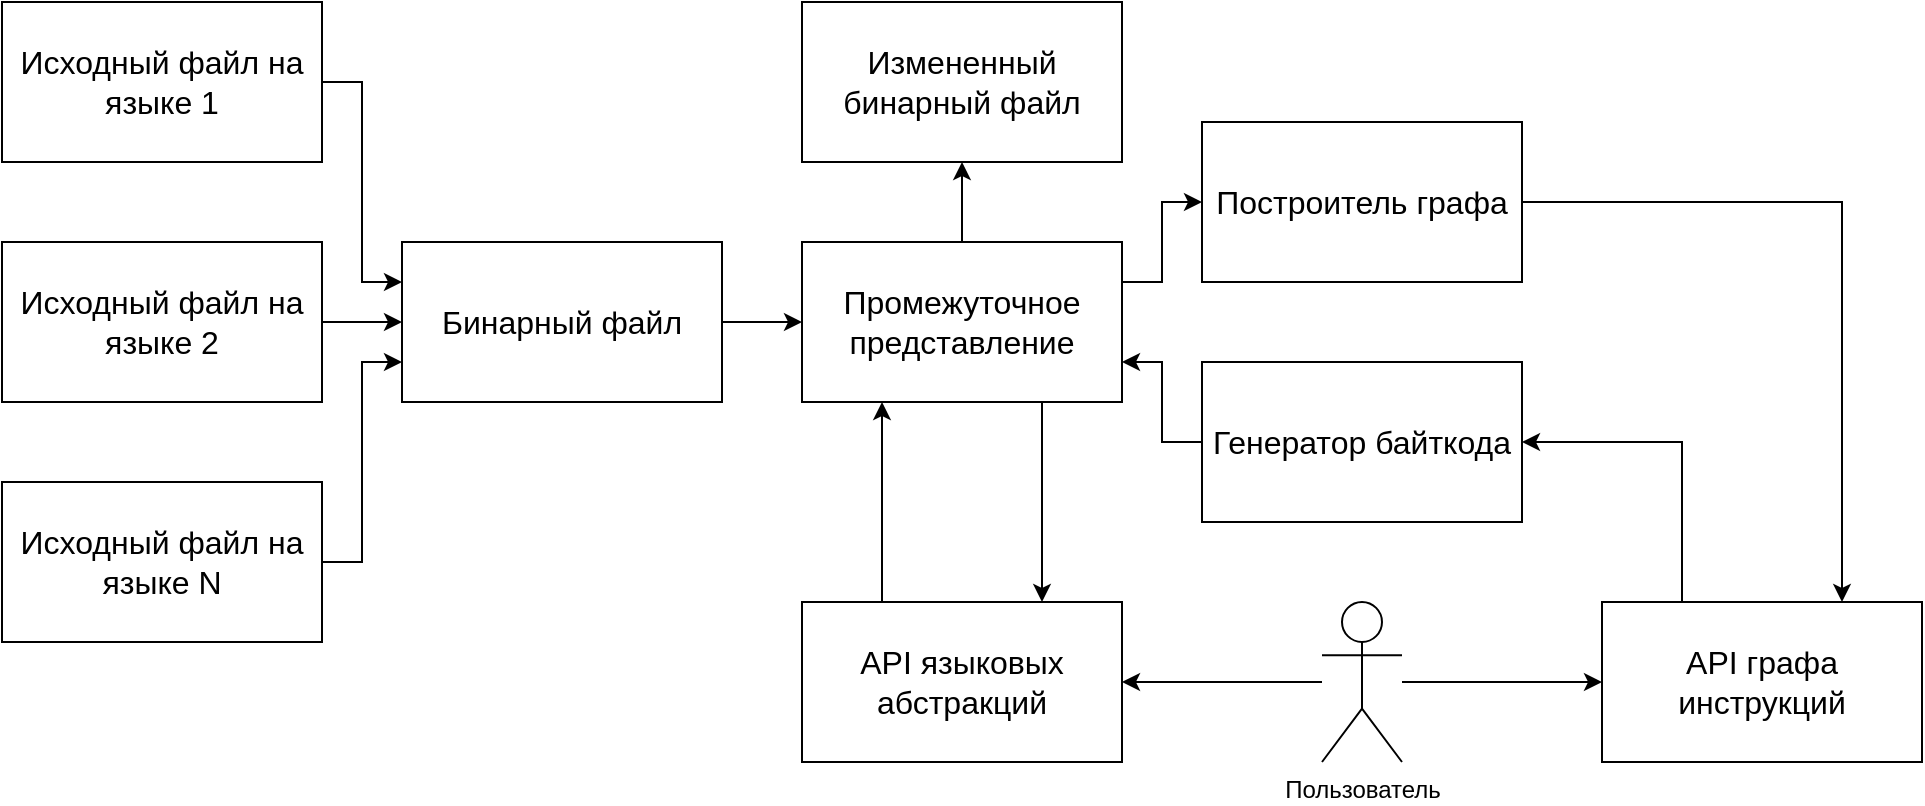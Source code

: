 <mxfile version="24.4.6" type="device">
  <diagram name="Страница — 1" id="7VZPwSxA6XqwchH3p76y">
    <mxGraphModel dx="2261" dy="844" grid="1" gridSize="10" guides="1" tooltips="1" connect="1" arrows="1" fold="1" page="1" pageScale="1" pageWidth="827" pageHeight="1169" math="0" shadow="0">
      <root>
        <mxCell id="0" />
        <mxCell id="1" parent="0" />
        <mxCell id="6Lf-pYscI2B2oA5p4kR5-13" style="edgeStyle=orthogonalEdgeStyle;rounded=0;orthogonalLoop=1;jettySize=auto;html=1;exitX=0.25;exitY=0;exitDx=0;exitDy=0;entryX=0.25;entryY=1;entryDx=0;entryDy=0;" parent="1" source="6Lf-pYscI2B2oA5p4kR5-1" target="6Lf-pYscI2B2oA5p4kR5-4" edge="1">
          <mxGeometry relative="1" as="geometry" />
        </mxCell>
        <mxCell id="6Lf-pYscI2B2oA5p4kR5-1" value="&lt;font style=&quot;font-size: 16px;&quot;&gt;API языковых абстракций&lt;/font&gt;" style="rounded=0;whiteSpace=wrap;html=1;" parent="1" vertex="1">
          <mxGeometry x="320" y="440" width="160" height="80" as="geometry" />
        </mxCell>
        <mxCell id="6Lf-pYscI2B2oA5p4kR5-18" value="" style="edgeStyle=orthogonalEdgeStyle;rounded=0;orthogonalLoop=1;jettySize=auto;html=1;" parent="1" source="6Lf-pYscI2B2oA5p4kR5-2" target="6Lf-pYscI2B2oA5p4kR5-3" edge="1">
          <mxGeometry relative="1" as="geometry" />
        </mxCell>
        <mxCell id="6Lf-pYscI2B2oA5p4kR5-19" value="" style="edgeStyle=orthogonalEdgeStyle;rounded=0;orthogonalLoop=1;jettySize=auto;html=1;" parent="1" source="6Lf-pYscI2B2oA5p4kR5-2" target="6Lf-pYscI2B2oA5p4kR5-1" edge="1">
          <mxGeometry relative="1" as="geometry" />
        </mxCell>
        <mxCell id="6Lf-pYscI2B2oA5p4kR5-2" value="Пользователь" style="shape=umlActor;verticalLabelPosition=bottom;verticalAlign=top;html=1;outlineConnect=0;" parent="1" vertex="1">
          <mxGeometry x="580" y="440" width="40" height="80" as="geometry" />
        </mxCell>
        <mxCell id="6Lf-pYscI2B2oA5p4kR5-20" style="edgeStyle=orthogonalEdgeStyle;rounded=0;orthogonalLoop=1;jettySize=auto;html=1;exitX=0.25;exitY=0;exitDx=0;exitDy=0;entryX=1;entryY=0.5;entryDx=0;entryDy=0;" parent="1" source="6Lf-pYscI2B2oA5p4kR5-3" target="6Lf-pYscI2B2oA5p4kR5-7" edge="1">
          <mxGeometry relative="1" as="geometry" />
        </mxCell>
        <mxCell id="6Lf-pYscI2B2oA5p4kR5-3" value="&lt;font style=&quot;font-size: 16px;&quot;&gt;API графа инструкций&lt;/font&gt;" style="rounded=0;whiteSpace=wrap;html=1;" parent="1" vertex="1">
          <mxGeometry x="720" y="440" width="160" height="80" as="geometry" />
        </mxCell>
        <mxCell id="6Lf-pYscI2B2oA5p4kR5-9" style="edgeStyle=orthogonalEdgeStyle;rounded=0;orthogonalLoop=1;jettySize=auto;html=1;exitX=1;exitY=0.25;exitDx=0;exitDy=0;entryX=0;entryY=0.5;entryDx=0;entryDy=0;" parent="1" source="6Lf-pYscI2B2oA5p4kR5-4" target="6Lf-pYscI2B2oA5p4kR5-8" edge="1">
          <mxGeometry relative="1" as="geometry" />
        </mxCell>
        <mxCell id="6Lf-pYscI2B2oA5p4kR5-14" style="edgeStyle=orthogonalEdgeStyle;rounded=0;orthogonalLoop=1;jettySize=auto;html=1;exitX=0.75;exitY=1;exitDx=0;exitDy=0;entryX=0.75;entryY=0;entryDx=0;entryDy=0;" parent="1" source="6Lf-pYscI2B2oA5p4kR5-4" target="6Lf-pYscI2B2oA5p4kR5-1" edge="1">
          <mxGeometry relative="1" as="geometry" />
        </mxCell>
        <mxCell id="MIoEc4X7YevY-hMl7RMd-63" style="edgeStyle=orthogonalEdgeStyle;rounded=0;orthogonalLoop=1;jettySize=auto;html=1;exitX=0.5;exitY=0;exitDx=0;exitDy=0;entryX=0.5;entryY=1;entryDx=0;entryDy=0;" edge="1" parent="1" source="6Lf-pYscI2B2oA5p4kR5-4" target="6Lf-pYscI2B2oA5p4kR5-23">
          <mxGeometry relative="1" as="geometry" />
        </mxCell>
        <mxCell id="6Lf-pYscI2B2oA5p4kR5-4" value="&lt;font style=&quot;font-size: 16px;&quot;&gt;Промежуточное представление&lt;/font&gt;" style="rounded=0;whiteSpace=wrap;html=1;" parent="1" vertex="1">
          <mxGeometry x="320" y="260" width="160" height="80" as="geometry" />
        </mxCell>
        <mxCell id="6Lf-pYscI2B2oA5p4kR5-10" style="edgeStyle=orthogonalEdgeStyle;rounded=0;orthogonalLoop=1;jettySize=auto;html=1;exitX=0;exitY=0.5;exitDx=0;exitDy=0;entryX=1;entryY=0.75;entryDx=0;entryDy=0;" parent="1" source="6Lf-pYscI2B2oA5p4kR5-7" target="6Lf-pYscI2B2oA5p4kR5-4" edge="1">
          <mxGeometry relative="1" as="geometry" />
        </mxCell>
        <mxCell id="6Lf-pYscI2B2oA5p4kR5-7" value="&lt;font style=&quot;font-size: 16px;&quot;&gt;Генератор байткода&lt;/font&gt;" style="rounded=0;whiteSpace=wrap;html=1;" parent="1" vertex="1">
          <mxGeometry x="520" y="320" width="160" height="80" as="geometry" />
        </mxCell>
        <mxCell id="6Lf-pYscI2B2oA5p4kR5-11" style="edgeStyle=orthogonalEdgeStyle;rounded=0;orthogonalLoop=1;jettySize=auto;html=1;exitX=1;exitY=0.5;exitDx=0;exitDy=0;entryX=0.75;entryY=0;entryDx=0;entryDy=0;" parent="1" source="6Lf-pYscI2B2oA5p4kR5-8" target="6Lf-pYscI2B2oA5p4kR5-3" edge="1">
          <mxGeometry relative="1" as="geometry" />
        </mxCell>
        <mxCell id="6Lf-pYscI2B2oA5p4kR5-8" value="&lt;font style=&quot;font-size: 16px;&quot;&gt;Построитель графа&lt;/font&gt;" style="rounded=0;whiteSpace=wrap;html=1;" parent="1" vertex="1">
          <mxGeometry x="520" y="200" width="160" height="80" as="geometry" />
        </mxCell>
        <mxCell id="MIoEc4X7YevY-hMl7RMd-64" style="edgeStyle=orthogonalEdgeStyle;rounded=0;orthogonalLoop=1;jettySize=auto;html=1;exitX=1;exitY=0.5;exitDx=0;exitDy=0;entryX=0;entryY=0.5;entryDx=0;entryDy=0;" edge="1" parent="1" source="6Lf-pYscI2B2oA5p4kR5-22" target="6Lf-pYscI2B2oA5p4kR5-4">
          <mxGeometry relative="1" as="geometry" />
        </mxCell>
        <mxCell id="6Lf-pYscI2B2oA5p4kR5-22" value="&lt;font style=&quot;font-size: 16px;&quot;&gt;Бинарный файл&lt;/font&gt;" style="rounded=0;whiteSpace=wrap;html=1;" parent="1" vertex="1">
          <mxGeometry x="120" y="260" width="160" height="80" as="geometry" />
        </mxCell>
        <mxCell id="6Lf-pYscI2B2oA5p4kR5-23" value="&lt;font style=&quot;font-size: 16px;&quot;&gt;Измененный бинарный файл&lt;/font&gt;" style="rounded=0;whiteSpace=wrap;html=1;" parent="1" vertex="1">
          <mxGeometry x="320" y="140" width="160" height="80" as="geometry" />
        </mxCell>
        <mxCell id="6Lf-pYscI2B2oA5p4kR5-36" style="edgeStyle=orthogonalEdgeStyle;rounded=0;orthogonalLoop=1;jettySize=auto;html=1;exitX=1;exitY=0.5;exitDx=0;exitDy=0;entryX=0;entryY=0.25;entryDx=0;entryDy=0;" parent="1" source="6Lf-pYscI2B2oA5p4kR5-30" target="6Lf-pYscI2B2oA5p4kR5-22" edge="1">
          <mxGeometry relative="1" as="geometry" />
        </mxCell>
        <mxCell id="6Lf-pYscI2B2oA5p4kR5-30" value="&lt;font style=&quot;font-size: 16px;&quot;&gt;Исходный файл на языке 1&lt;/font&gt;" style="rounded=0;whiteSpace=wrap;html=1;" parent="1" vertex="1">
          <mxGeometry x="-80" y="140" width="160" height="80" as="geometry" />
        </mxCell>
        <mxCell id="6Lf-pYscI2B2oA5p4kR5-37" style="edgeStyle=orthogonalEdgeStyle;rounded=0;orthogonalLoop=1;jettySize=auto;html=1;exitX=1;exitY=0.5;exitDx=0;exitDy=0;entryX=0;entryY=0.5;entryDx=0;entryDy=0;" parent="1" source="6Lf-pYscI2B2oA5p4kR5-31" target="6Lf-pYscI2B2oA5p4kR5-22" edge="1">
          <mxGeometry relative="1" as="geometry" />
        </mxCell>
        <mxCell id="6Lf-pYscI2B2oA5p4kR5-31" value="&lt;span style=&quot;font-size: 16px;&quot;&gt;Исходный файл на языке 2&lt;/span&gt;" style="rounded=0;whiteSpace=wrap;html=1;" parent="1" vertex="1">
          <mxGeometry x="-80" y="260" width="160" height="80" as="geometry" />
        </mxCell>
        <mxCell id="6Lf-pYscI2B2oA5p4kR5-38" style="edgeStyle=orthogonalEdgeStyle;rounded=0;orthogonalLoop=1;jettySize=auto;html=1;exitX=1;exitY=0.5;exitDx=0;exitDy=0;entryX=0;entryY=0.75;entryDx=0;entryDy=0;" parent="1" source="6Lf-pYscI2B2oA5p4kR5-32" target="6Lf-pYscI2B2oA5p4kR5-22" edge="1">
          <mxGeometry relative="1" as="geometry" />
        </mxCell>
        <mxCell id="6Lf-pYscI2B2oA5p4kR5-32" value="&lt;span style=&quot;font-size: 16px;&quot;&gt;Исходный файл на языке N&lt;/span&gt;" style="rounded=0;whiteSpace=wrap;html=1;" parent="1" vertex="1">
          <mxGeometry x="-80" y="380" width="160" height="80" as="geometry" />
        </mxCell>
      </root>
    </mxGraphModel>
  </diagram>
</mxfile>
